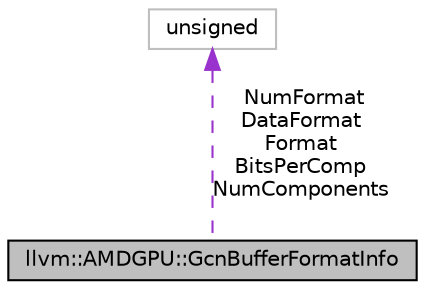 digraph "llvm::AMDGPU::GcnBufferFormatInfo"
{
 // LATEX_PDF_SIZE
  bgcolor="transparent";
  edge [fontname="Helvetica",fontsize="10",labelfontname="Helvetica",labelfontsize="10"];
  node [fontname="Helvetica",fontsize="10",shape=record];
  Node1 [label="llvm::AMDGPU::GcnBufferFormatInfo",height=0.2,width=0.4,color="black", fillcolor="grey75", style="filled", fontcolor="black",tooltip=" "];
  Node2 -> Node1 [dir="back",color="darkorchid3",fontsize="10",style="dashed",label=" NumFormat\nDataFormat\nFormat\nBitsPerComp\nNumComponents" ,fontname="Helvetica"];
  Node2 [label="unsigned",height=0.2,width=0.4,color="grey75",tooltip=" "];
}
